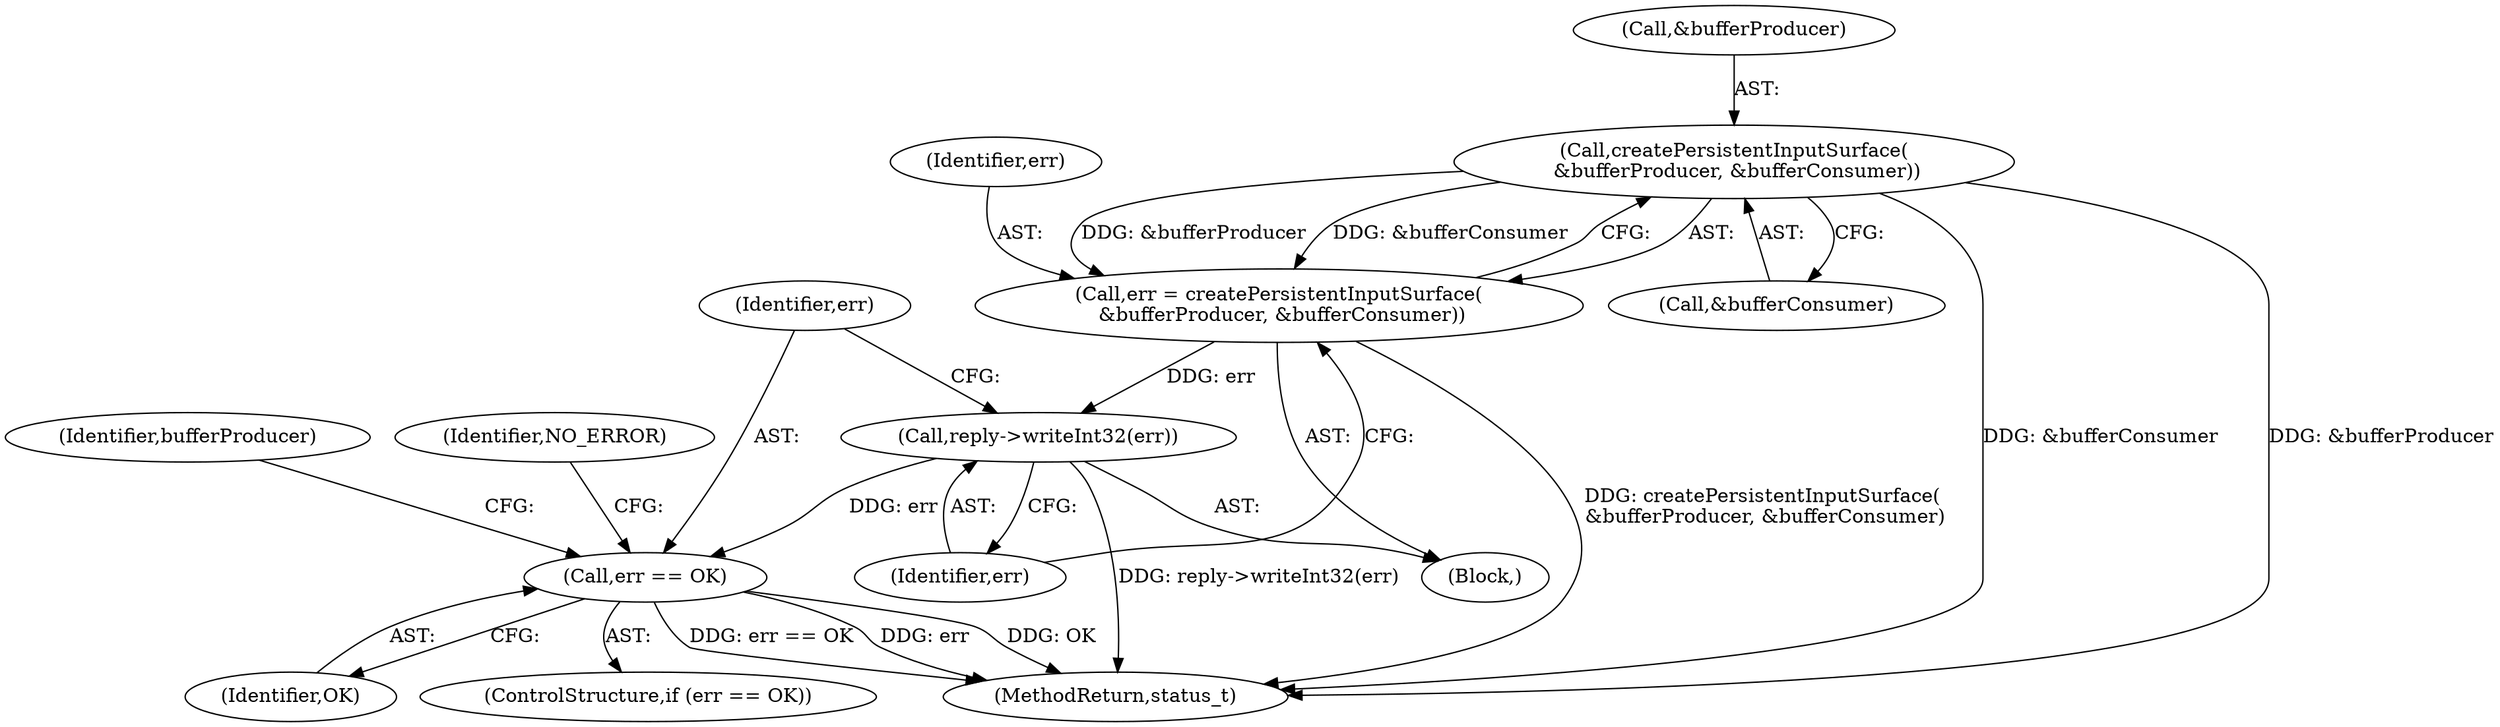 digraph "0_Android_295c883fe3105b19bcd0f9e07d54c6b589fc5bff@API" {
"1000841" [label="(Call,createPersistentInputSurface(\n &bufferProducer, &bufferConsumer))"];
"1000839" [label="(Call,err = createPersistentInputSurface(\n &bufferProducer, &bufferConsumer))"];
"1000846" [label="(Call,reply->writeInt32(err))"];
"1000849" [label="(Call,err == OK)"];
"1000840" [label="(Identifier,err)"];
"1000842" [label="(Call,&bufferProducer)"];
"1000847" [label="(Identifier,err)"];
"1000839" [label="(Call,err = createPersistentInputSurface(\n &bufferProducer, &bufferConsumer))"];
"1000831" [label="(Block,)"];
"1000850" [label="(Identifier,err)"];
"1000851" [label="(Identifier,OK)"];
"1000846" [label="(Call,reply->writeInt32(err))"];
"1000855" [label="(Identifier,bufferProducer)"];
"1000848" [label="(ControlStructure,if (err == OK))"];
"1000860" [label="(Identifier,NO_ERROR)"];
"1000849" [label="(Call,err == OK)"];
"1000844" [label="(Call,&bufferConsumer)"];
"1000841" [label="(Call,createPersistentInputSurface(\n &bufferProducer, &bufferConsumer))"];
"1001343" [label="(MethodReturn,status_t)"];
"1000841" -> "1000839"  [label="AST: "];
"1000841" -> "1000844"  [label="CFG: "];
"1000842" -> "1000841"  [label="AST: "];
"1000844" -> "1000841"  [label="AST: "];
"1000839" -> "1000841"  [label="CFG: "];
"1000841" -> "1001343"  [label="DDG: &bufferConsumer"];
"1000841" -> "1001343"  [label="DDG: &bufferProducer"];
"1000841" -> "1000839"  [label="DDG: &bufferProducer"];
"1000841" -> "1000839"  [label="DDG: &bufferConsumer"];
"1000839" -> "1000831"  [label="AST: "];
"1000840" -> "1000839"  [label="AST: "];
"1000847" -> "1000839"  [label="CFG: "];
"1000839" -> "1001343"  [label="DDG: createPersistentInputSurface(\n &bufferProducer, &bufferConsumer)"];
"1000839" -> "1000846"  [label="DDG: err"];
"1000846" -> "1000831"  [label="AST: "];
"1000846" -> "1000847"  [label="CFG: "];
"1000847" -> "1000846"  [label="AST: "];
"1000850" -> "1000846"  [label="CFG: "];
"1000846" -> "1001343"  [label="DDG: reply->writeInt32(err)"];
"1000846" -> "1000849"  [label="DDG: err"];
"1000849" -> "1000848"  [label="AST: "];
"1000849" -> "1000851"  [label="CFG: "];
"1000850" -> "1000849"  [label="AST: "];
"1000851" -> "1000849"  [label="AST: "];
"1000855" -> "1000849"  [label="CFG: "];
"1000860" -> "1000849"  [label="CFG: "];
"1000849" -> "1001343"  [label="DDG: OK"];
"1000849" -> "1001343"  [label="DDG: err == OK"];
"1000849" -> "1001343"  [label="DDG: err"];
}
